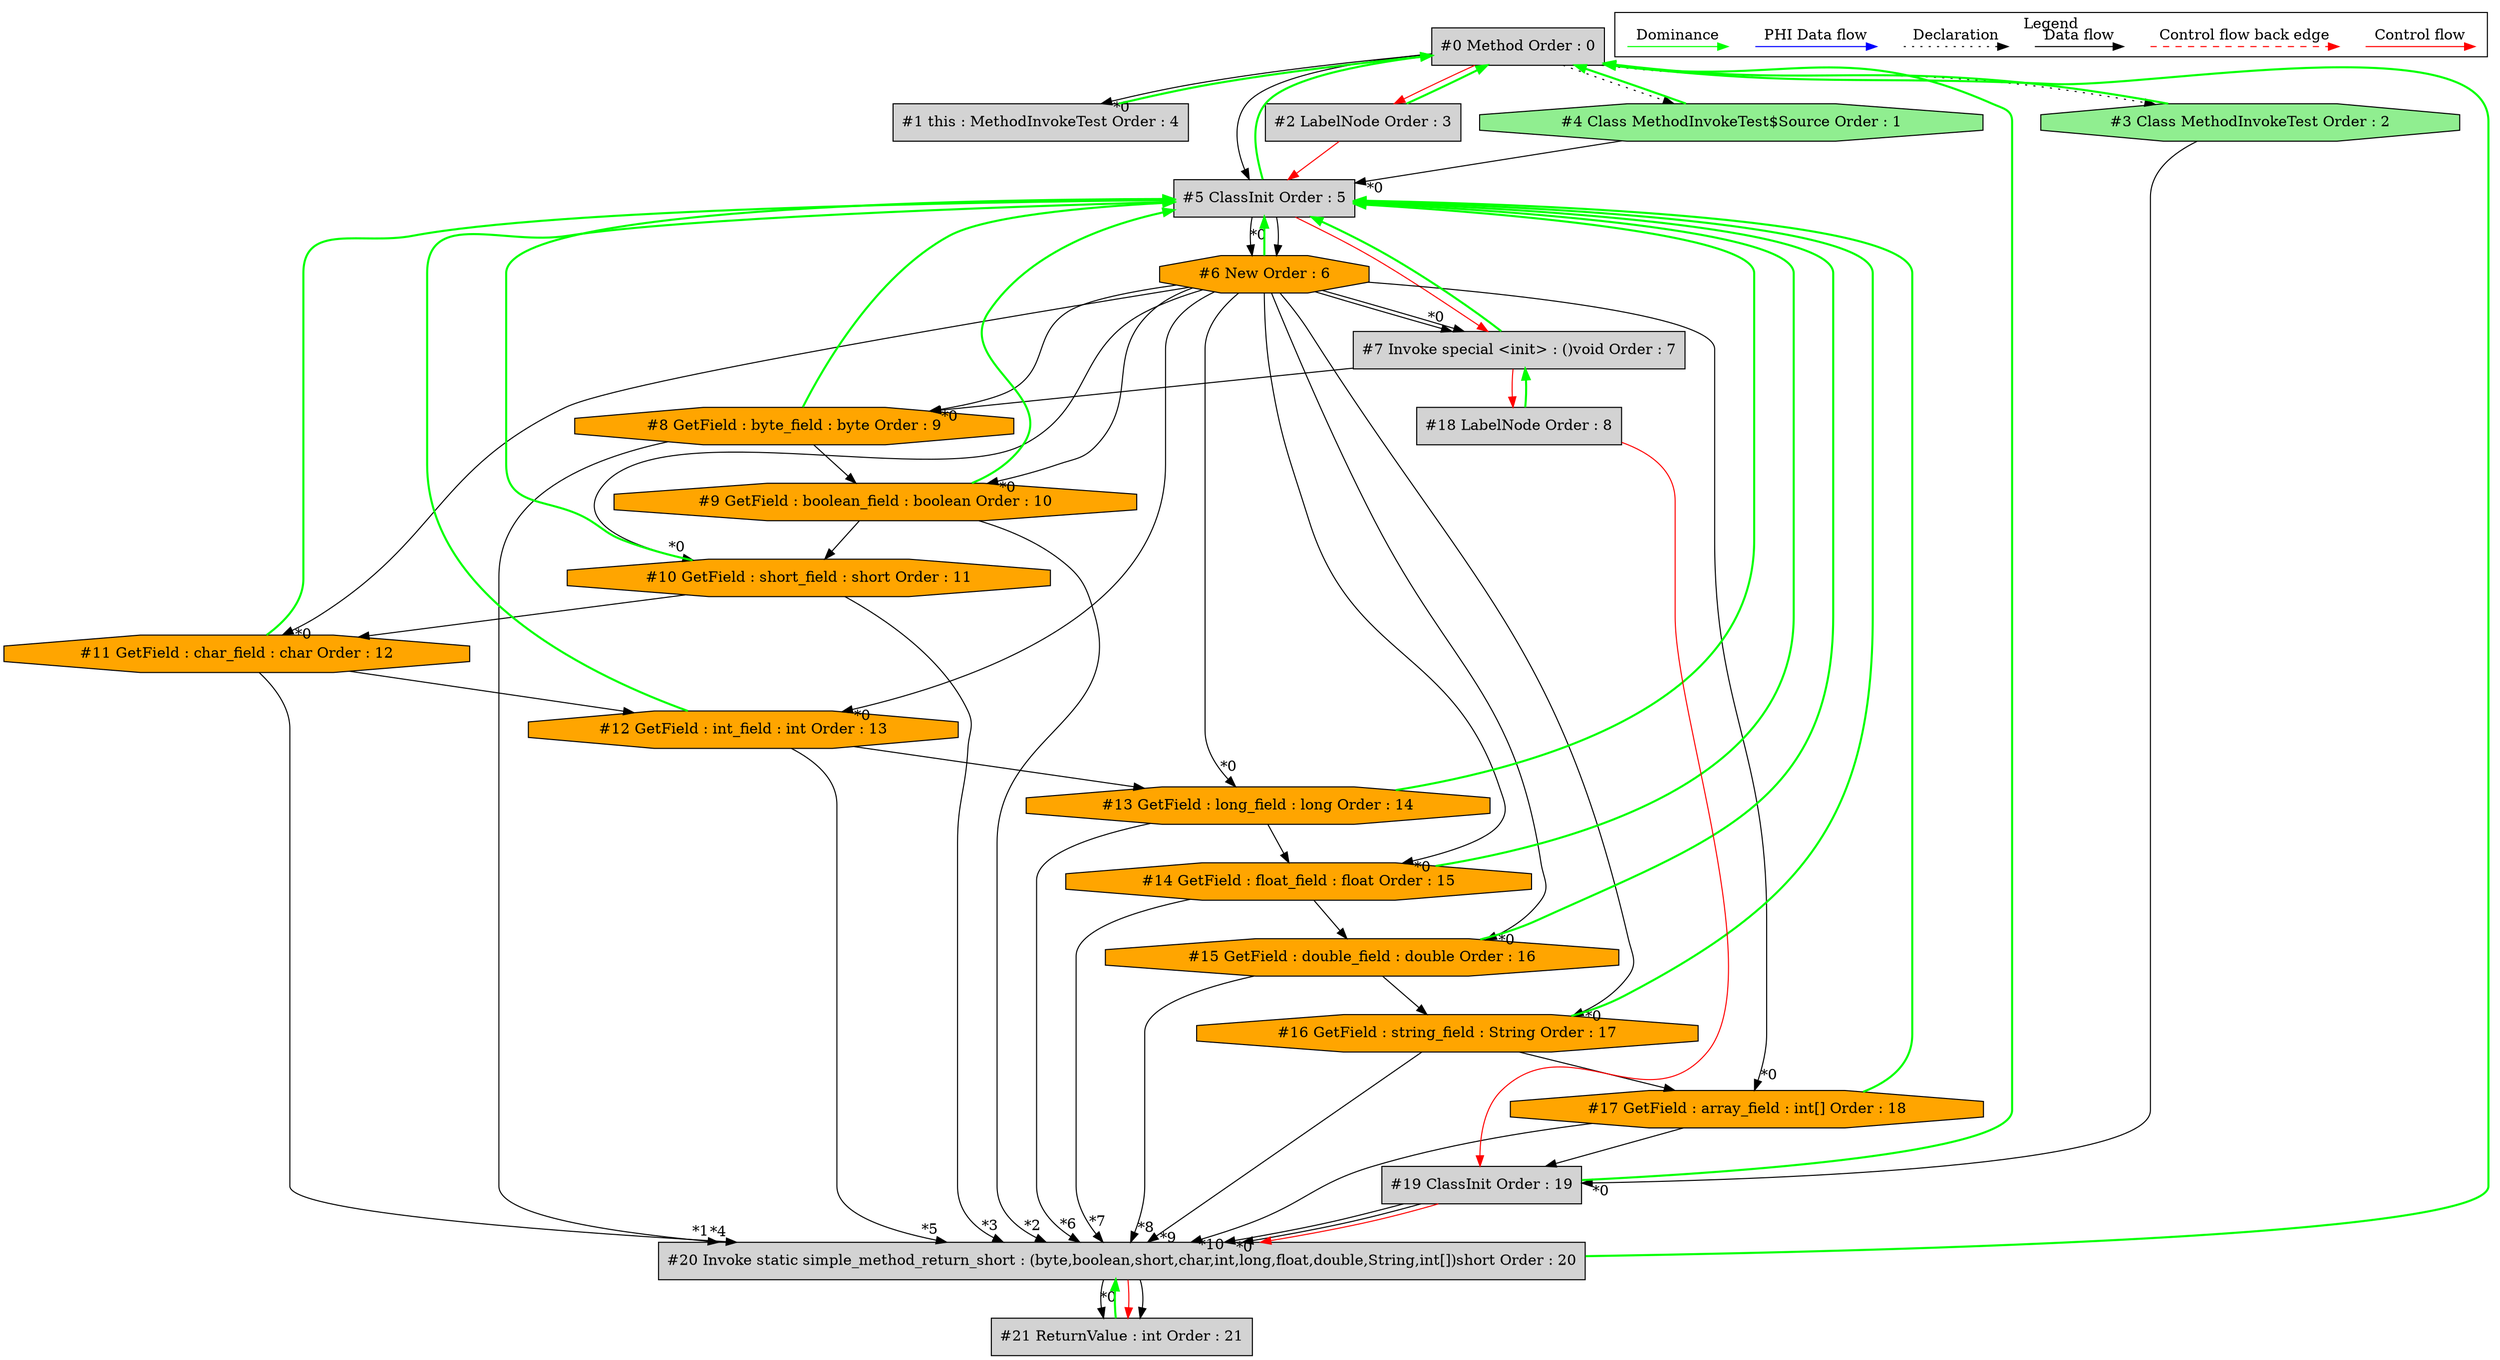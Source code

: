 digraph debugoutput {
 ordering="in";
 node0[label="#0 Method Order : 0",shape=box, fillcolor=lightgrey, style=filled];
 node1[label="#1 this : MethodInvokeTest Order : 4",shape=box, fillcolor=lightgrey, style=filled];
 node1 -> node0[dir="forward" color="green" penwidth="2"];
 node0 -> node1[headlabel="*0", labeldistance=2];
 node2[label="#2 LabelNode Order : 3",shape=box, fillcolor=lightgrey, style=filled];
 node2 -> node0[dir="forward" color="green" penwidth="2"];
 node0 -> node2[labeldistance=2, color=red, fontcolor=red];
 node3[label="#3 Class MethodInvokeTest Order : 2",shape=octagon, fillcolor=lightgreen, style=filled];
 node3 -> node0[dir="forward" color="green" penwidth="2"];
 node0 -> node3[style=dotted];
 node4[label="#4 Class MethodInvokeTest$Source Order : 1",shape=octagon, fillcolor=lightgreen, style=filled];
 node4 -> node0[dir="forward" color="green" penwidth="2"];
 node0 -> node4[style=dotted];
 node5[label="#5 ClassInit Order : 5",shape=box, fillcolor=lightgrey, style=filled];
 node5 -> node0[dir="forward" color="green" penwidth="2"];
 node4 -> node5[headlabel="*0", labeldistance=2];
 node2 -> node5[labeldistance=2, color=red, fontcolor=red];
 node0 -> node5;
 node6[label="#6 New Order : 6",shape=octagon, fillcolor=orange, style=filled];
 node6 -> node5[dir="forward" color="green" penwidth="2"];
 node5 -> node6[headlabel="*0", labeldistance=2];
 node5 -> node6;
 node7[label="#7 Invoke special <init> : ()void Order : 7",shape=box, fillcolor=lightgrey, style=filled];
 node7 -> node5[dir="forward" color="green" penwidth="2"];
 node6 -> node7[headlabel="*0", labeldistance=2];
 node5 -> node7[labeldistance=2, color=red, fontcolor=red];
 node6 -> node7;
 node8[label="#8 GetField : byte_field : byte Order : 9",shape=octagon, fillcolor=orange, style=filled];
 node8 -> node5[dir="forward" color="green" penwidth="2"];
 node6 -> node8[headlabel="*0", labeldistance=2];
 node7 -> node8;
 node9[label="#9 GetField : boolean_field : boolean Order : 10",shape=octagon, fillcolor=orange, style=filled];
 node9 -> node5[dir="forward" color="green" penwidth="2"];
 node6 -> node9[headlabel="*0", labeldistance=2];
 node8 -> node9;
 node10[label="#10 GetField : short_field : short Order : 11",shape=octagon, fillcolor=orange, style=filled];
 node10 -> node5[dir="forward" color="green" penwidth="2"];
 node6 -> node10[headlabel="*0", labeldistance=2];
 node9 -> node10;
 node11[label="#11 GetField : char_field : char Order : 12",shape=octagon, fillcolor=orange, style=filled];
 node11 -> node5[dir="forward" color="green" penwidth="2"];
 node6 -> node11[headlabel="*0", labeldistance=2];
 node10 -> node11;
 node12[label="#12 GetField : int_field : int Order : 13",shape=octagon, fillcolor=orange, style=filled];
 node12 -> node5[dir="forward" color="green" penwidth="2"];
 node6 -> node12[headlabel="*0", labeldistance=2];
 node11 -> node12;
 node13[label="#13 GetField : long_field : long Order : 14",shape=octagon, fillcolor=orange, style=filled];
 node13 -> node5[dir="forward" color="green" penwidth="2"];
 node6 -> node13[headlabel="*0", labeldistance=2];
 node12 -> node13;
 node14[label="#14 GetField : float_field : float Order : 15",shape=octagon, fillcolor=orange, style=filled];
 node14 -> node5[dir="forward" color="green" penwidth="2"];
 node6 -> node14[headlabel="*0", labeldistance=2];
 node13 -> node14;
 node15[label="#15 GetField : double_field : double Order : 16",shape=octagon, fillcolor=orange, style=filled];
 node15 -> node5[dir="forward" color="green" penwidth="2"];
 node6 -> node15[headlabel="*0", labeldistance=2];
 node14 -> node15;
 node16[label="#16 GetField : string_field : String Order : 17",shape=octagon, fillcolor=orange, style=filled];
 node16 -> node5[dir="forward" color="green" penwidth="2"];
 node6 -> node16[headlabel="*0", labeldistance=2];
 node15 -> node16;
 node17[label="#17 GetField : array_field : int[] Order : 18",shape=octagon, fillcolor=orange, style=filled];
 node17 -> node5[dir="forward" color="green" penwidth="2"];
 node6 -> node17[headlabel="*0", labeldistance=2];
 node16 -> node17;
 node18[label="#18 LabelNode Order : 8",shape=box, fillcolor=lightgrey, style=filled];
 node18 -> node7[dir="forward" color="green" penwidth="2"];
 node7 -> node18[labeldistance=2, color=red, fontcolor=red];
 node19[label="#19 ClassInit Order : 19",shape=box, fillcolor=lightgrey, style=filled];
 node19 -> node0[dir="forward" color="green" penwidth="2"];
 node3 -> node19[headlabel="*0", labeldistance=2];
 node17 -> node19;
 node18 -> node19[labeldistance=2, color=red, fontcolor=red];
 node20[label="#20 Invoke static simple_method_return_short : (byte,boolean,short,char,int,long,float,double,String,int[])short Order : 20",shape=box, fillcolor=lightgrey, style=filled];
 node20 -> node0[dir="forward" color="green" penwidth="2"];
 node19 -> node20[headlabel="*0", labeldistance=2];
 node8 -> node20[headlabel="*1", labeldistance=2];
 node9 -> node20[headlabel="*2", labeldistance=2];
 node10 -> node20[headlabel="*3", labeldistance=2];
 node11 -> node20[headlabel="*4", labeldistance=2];
 node12 -> node20[headlabel="*5", labeldistance=2];
 node13 -> node20[headlabel="*6", labeldistance=2];
 node14 -> node20[headlabel="*7", labeldistance=2];
 node15 -> node20[headlabel="*8", labeldistance=2];
 node16 -> node20[headlabel="*9", labeldistance=2];
 node17 -> node20[headlabel="*10", labeldistance=2];
 node19 -> node20;
 node19 -> node20[labeldistance=2, color=red, fontcolor=red];
 node21[label="#21 ReturnValue : int Order : 21",shape=box, fillcolor=lightgrey, style=filled];
 node21 -> node20[dir="forward" color="green" penwidth="2"];
 node20 -> node21[headlabel="*0", labeldistance=2];
 node20 -> node21[labeldistance=2, color=red, fontcolor=red];
 node20 -> node21;
 subgraph cluster_000 {
  label = "Legend";
  node [shape=point]
  {
   rank=same;
   c0 [style = invis];
   c1 [style = invis];
   c2 [style = invis];
   c3 [style = invis];
   d0 [style = invis];
   d1 [style = invis];
   d2 [style = invis];
   d3 [style = invis];
   d4 [style = invis];
   d5 [style = invis];
   d6 [style = invis];
   d7 [style = invis];
  }
  c0 -> c1 [label="Control flow", style=solid, color=red]
  c2 -> c3 [label="Control flow back edge", style=dashed, color=red]
  d0 -> d1 [label="Data flow"]
  d2 -> d3 [label="Declaration", style=dotted]
  d4 -> d5 [label="PHI Data flow", color=blue]
  d6 -> d7 [label="Dominance", color=green]
 }

}
